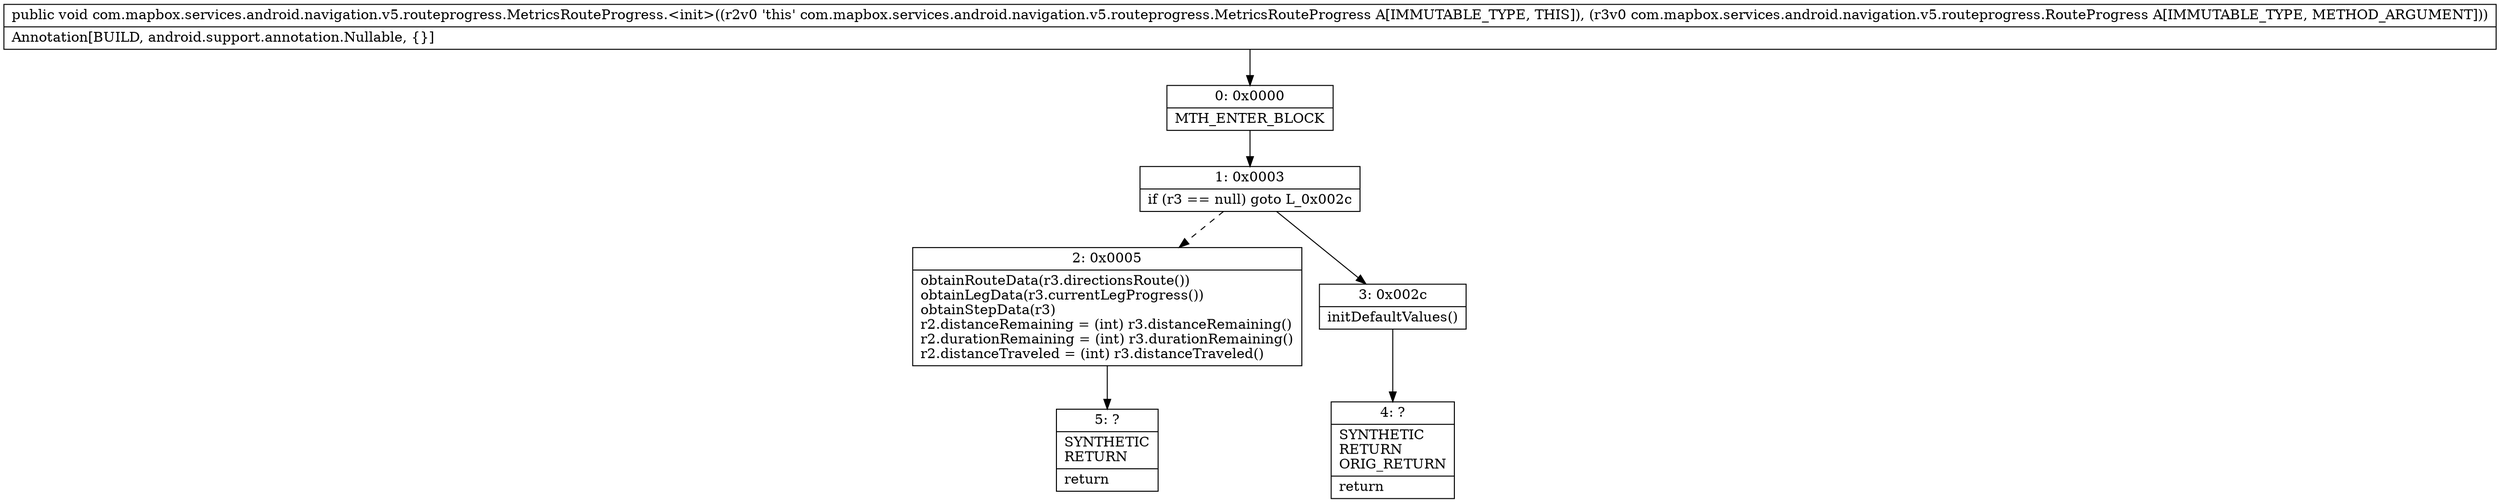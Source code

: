 digraph "CFG forcom.mapbox.services.android.navigation.v5.routeprogress.MetricsRouteProgress.\<init\>(Lcom\/mapbox\/services\/android\/navigation\/v5\/routeprogress\/RouteProgress;)V" {
Node_0 [shape=record,label="{0\:\ 0x0000|MTH_ENTER_BLOCK\l}"];
Node_1 [shape=record,label="{1\:\ 0x0003|if (r3 == null) goto L_0x002c\l}"];
Node_2 [shape=record,label="{2\:\ 0x0005|obtainRouteData(r3.directionsRoute())\lobtainLegData(r3.currentLegProgress())\lobtainStepData(r3)\lr2.distanceRemaining = (int) r3.distanceRemaining()\lr2.durationRemaining = (int) r3.durationRemaining()\lr2.distanceTraveled = (int) r3.distanceTraveled()\l}"];
Node_3 [shape=record,label="{3\:\ 0x002c|initDefaultValues()\l}"];
Node_4 [shape=record,label="{4\:\ ?|SYNTHETIC\lRETURN\lORIG_RETURN\l|return\l}"];
Node_5 [shape=record,label="{5\:\ ?|SYNTHETIC\lRETURN\l|return\l}"];
MethodNode[shape=record,label="{public void com.mapbox.services.android.navigation.v5.routeprogress.MetricsRouteProgress.\<init\>((r2v0 'this' com.mapbox.services.android.navigation.v5.routeprogress.MetricsRouteProgress A[IMMUTABLE_TYPE, THIS]), (r3v0 com.mapbox.services.android.navigation.v5.routeprogress.RouteProgress A[IMMUTABLE_TYPE, METHOD_ARGUMENT]))  | Annotation[BUILD, android.support.annotation.Nullable, \{\}]\l}"];
MethodNode -> Node_0;
Node_0 -> Node_1;
Node_1 -> Node_2[style=dashed];
Node_1 -> Node_3;
Node_2 -> Node_5;
Node_3 -> Node_4;
}

